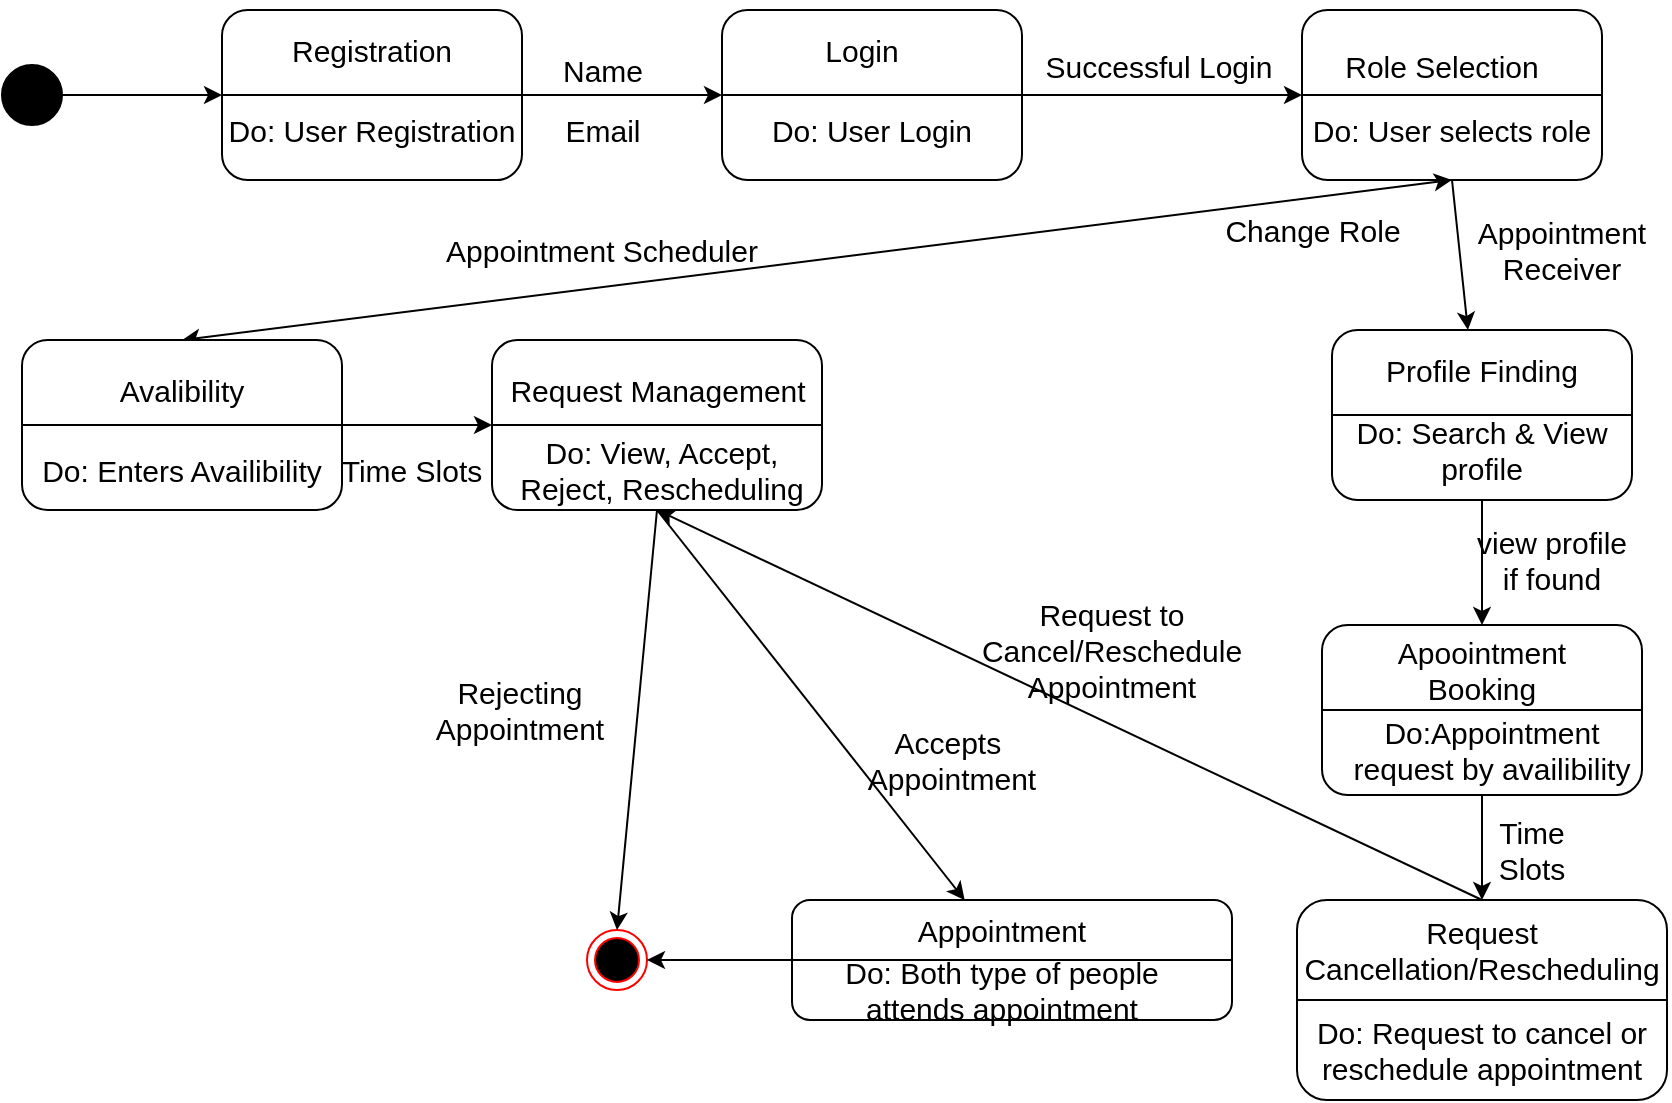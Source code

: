 <mxfile version="20.4.0" type="github">
  <diagram id="IlXmQVwIlRNlIxaem6aV" name="Page-1">
    <mxGraphModel dx="1038" dy="564" grid="1" gridSize="10" guides="1" tooltips="1" connect="1" arrows="1" fold="1" page="1" pageScale="1" pageWidth="850" pageHeight="1100" math="0" shadow="0">
      <root>
        <mxCell id="0" />
        <mxCell id="1" parent="0" />
        <mxCell id="gBFQYfqRH2RBus-iAmRP-5" value="" style="ellipse;whiteSpace=wrap;html=1;aspect=fixed;strokeColor=#000000;fillColor=#000000;" parent="1" vertex="1">
          <mxGeometry x="5" y="42.5" width="30" height="30" as="geometry" />
        </mxCell>
        <mxCell id="gBFQYfqRH2RBus-iAmRP-7" value="" style="endArrow=classic;html=1;rounded=0;exitX=1;exitY=0.5;exitDx=0;exitDy=0;entryX=0;entryY=0.5;entryDx=0;entryDy=0;" parent="1" source="gBFQYfqRH2RBus-iAmRP-5" target="VKoerTB2J1z5HWA6ZFg2-4" edge="1">
          <mxGeometry width="50" height="50" relative="1" as="geometry">
            <mxPoint x="305" y="190" as="sourcePoint" />
            <mxPoint x="115" y="45" as="targetPoint" />
          </mxGeometry>
        </mxCell>
        <mxCell id="VKoerTB2J1z5HWA6ZFg2-1" value="" style="ellipse;html=1;shape=endState;fillColor=#000000;strokeColor=#ff0000;fontSize=12;fontColor=#000000;" parent="1" vertex="1">
          <mxGeometry x="297.5" y="475" width="30" height="30" as="geometry" />
        </mxCell>
        <mxCell id="VKoerTB2J1z5HWA6ZFg2-4" value="" style="rounded=1;whiteSpace=wrap;html=1;fontSize=12;fontColor=#000000;verticalAlign=top;" parent="1" vertex="1">
          <mxGeometry x="115" y="15" width="150" height="85" as="geometry" />
        </mxCell>
        <mxCell id="VKoerTB2J1z5HWA6ZFg2-5" value="" style="endArrow=none;html=1;rounded=0;labelBorderColor=none;strokeColor=#000000;fontSize=12;fontColor=#000000;exitX=0;exitY=0.5;exitDx=0;exitDy=0;entryX=1;entryY=0.5;entryDx=0;entryDy=0;" parent="1" source="VKoerTB2J1z5HWA6ZFg2-4" target="VKoerTB2J1z5HWA6ZFg2-4" edge="1">
          <mxGeometry width="50" height="50" relative="1" as="geometry">
            <mxPoint x="365" y="230" as="sourcePoint" />
            <mxPoint x="415" y="180" as="targetPoint" />
          </mxGeometry>
        </mxCell>
        <mxCell id="VKoerTB2J1z5HWA6ZFg2-6" value="Registration" style="text;html=1;strokeColor=none;fillColor=none;align=center;verticalAlign=middle;whiteSpace=wrap;rounded=0;fontSize=15;fontColor=#000000;" parent="1" vertex="1">
          <mxGeometry x="160" y="20" width="60" height="30" as="geometry" />
        </mxCell>
        <mxCell id="VKoerTB2J1z5HWA6ZFg2-7" value="Do: User Registration" style="text;html=1;strokeColor=none;fillColor=none;align=center;verticalAlign=middle;whiteSpace=wrap;rounded=0;fontSize=15;fontColor=#000000;" parent="1" vertex="1">
          <mxGeometry x="115" y="60" width="150" height="30" as="geometry" />
        </mxCell>
        <mxCell id="VKoerTB2J1z5HWA6ZFg2-14" value="" style="rounded=1;whiteSpace=wrap;html=1;fontSize=12;fontColor=#000000;verticalAlign=top;" parent="1" vertex="1">
          <mxGeometry x="365" y="15" width="150" height="85" as="geometry" />
        </mxCell>
        <mxCell id="VKoerTB2J1z5HWA6ZFg2-15" value="" style="endArrow=classic;html=1;rounded=0;exitX=1;exitY=0.5;exitDx=0;exitDy=0;entryX=0;entryY=0.5;entryDx=0;entryDy=0;" parent="1" source="VKoerTB2J1z5HWA6ZFg2-4" target="VKoerTB2J1z5HWA6ZFg2-14" edge="1">
          <mxGeometry width="50" height="50" relative="1" as="geometry">
            <mxPoint x="277.5" y="60" as="sourcePoint" />
            <mxPoint x="357.5" y="60" as="targetPoint" />
          </mxGeometry>
        </mxCell>
        <mxCell id="VKoerTB2J1z5HWA6ZFg2-16" value="Name" style="text;html=1;align=center;verticalAlign=middle;resizable=0;points=[];autosize=1;strokeColor=none;fillColor=none;fontSize=15;fontColor=#000000;" parent="1" vertex="1">
          <mxGeometry x="275" y="30" width="60" height="30" as="geometry" />
        </mxCell>
        <mxCell id="VKoerTB2J1z5HWA6ZFg2-17" value="Email" style="text;html=1;align=center;verticalAlign=middle;resizable=0;points=[];autosize=1;strokeColor=none;fillColor=none;fontSize=15;fontColor=#000000;" parent="1" vertex="1">
          <mxGeometry x="275" y="60" width="60" height="30" as="geometry" />
        </mxCell>
        <mxCell id="VKoerTB2J1z5HWA6ZFg2-18" value="" style="endArrow=none;html=1;rounded=0;labelBorderColor=none;strokeColor=#000000;fontSize=12;fontColor=#000000;exitX=0;exitY=0.5;exitDx=0;exitDy=0;entryX=1;entryY=0.5;entryDx=0;entryDy=0;" parent="1" source="VKoerTB2J1z5HWA6ZFg2-14" target="VKoerTB2J1z5HWA6ZFg2-14" edge="1">
          <mxGeometry width="50" height="50" relative="1" as="geometry">
            <mxPoint x="390" y="70" as="sourcePoint" />
            <mxPoint x="540" y="70" as="targetPoint" />
          </mxGeometry>
        </mxCell>
        <mxCell id="VKoerTB2J1z5HWA6ZFg2-19" value="Login" style="text;html=1;strokeColor=none;fillColor=none;align=center;verticalAlign=middle;whiteSpace=wrap;rounded=0;fontSize=15;fontColor=#000000;" parent="1" vertex="1">
          <mxGeometry x="405" y="10" width="60" height="50" as="geometry" />
        </mxCell>
        <mxCell id="VKoerTB2J1z5HWA6ZFg2-20" value="Do: User Login" style="text;html=1;strokeColor=none;fillColor=none;align=center;verticalAlign=middle;whiteSpace=wrap;rounded=0;fontSize=15;fontColor=#000000;" parent="1" vertex="1">
          <mxGeometry x="385" y="60" width="110" height="30" as="geometry" />
        </mxCell>
        <mxCell id="VKoerTB2J1z5HWA6ZFg2-28" value="" style="rounded=1;whiteSpace=wrap;html=1;fontSize=12;fontColor=#000000;verticalAlign=top;" parent="1" vertex="1">
          <mxGeometry x="655" y="15" width="150" height="85" as="geometry" />
        </mxCell>
        <mxCell id="VKoerTB2J1z5HWA6ZFg2-29" value="" style="endArrow=none;html=1;rounded=0;labelBorderColor=none;strokeColor=#000000;fontSize=15;fontColor=#000000;entryX=1;entryY=0.5;entryDx=0;entryDy=0;exitX=0;exitY=0.5;exitDx=0;exitDy=0;" parent="1" source="VKoerTB2J1z5HWA6ZFg2-28" target="VKoerTB2J1z5HWA6ZFg2-28" edge="1">
          <mxGeometry width="50" height="50" relative="1" as="geometry">
            <mxPoint x="665" y="82.5" as="sourcePoint" />
            <mxPoint x="715" y="32.5" as="targetPoint" />
          </mxGeometry>
        </mxCell>
        <mxCell id="VKoerTB2J1z5HWA6ZFg2-30" value="Role Selection" style="text;html=1;strokeColor=none;fillColor=none;align=center;verticalAlign=middle;whiteSpace=wrap;rounded=0;fontSize=15;fontColor=#000000;" parent="1" vertex="1">
          <mxGeometry x="675" y="20" width="100" height="45" as="geometry" />
        </mxCell>
        <mxCell id="VKoerTB2J1z5HWA6ZFg2-31" value="Do: User selects role" style="text;html=1;strokeColor=none;fillColor=none;align=center;verticalAlign=middle;whiteSpace=wrap;rounded=0;fontSize=15;fontColor=#000000;" parent="1" vertex="1">
          <mxGeometry x="655" y="60" width="150" height="30" as="geometry" />
        </mxCell>
        <mxCell id="VKoerTB2J1z5HWA6ZFg2-32" value="Successful Login" style="text;html=1;align=center;verticalAlign=middle;resizable=0;points=[];autosize=1;strokeColor=none;fillColor=none;fontSize=15;fontColor=#000000;" parent="1" vertex="1">
          <mxGeometry x="512.5" y="27.5" width="140" height="30" as="geometry" />
        </mxCell>
        <mxCell id="VKoerTB2J1z5HWA6ZFg2-35" value="" style="endArrow=classic;startArrow=classic;html=1;rounded=0;labelBorderColor=none;strokeColor=#000000;fontSize=12;fontColor=#000000;entryX=0.5;entryY=1;entryDx=0;entryDy=0;exitX=0.5;exitY=0;exitDx=0;exitDy=0;" parent="1" source="VKoerTB2J1z5HWA6ZFg2-39" target="VKoerTB2J1z5HWA6ZFg2-28" edge="1">
          <mxGeometry width="50" height="50" relative="1" as="geometry">
            <mxPoint x="615" y="160" as="sourcePoint" />
            <mxPoint x="705" y="160" as="targetPoint" />
          </mxGeometry>
        </mxCell>
        <mxCell id="VKoerTB2J1z5HWA6ZFg2-37" value="Change Role" style="text;html=1;align=center;verticalAlign=middle;resizable=0;points=[];autosize=1;strokeColor=none;fillColor=none;fontSize=15;fontColor=#000000;" parent="1" vertex="1">
          <mxGeometry x="605" y="110" width="110" height="30" as="geometry" />
        </mxCell>
        <mxCell id="VKoerTB2J1z5HWA6ZFg2-39" value="" style="rounded=1;whiteSpace=wrap;html=1;fontSize=12;fontColor=#000000;verticalAlign=top;" parent="1" vertex="1">
          <mxGeometry x="15" y="180" width="160" height="85" as="geometry" />
        </mxCell>
        <mxCell id="VKoerTB2J1z5HWA6ZFg2-40" value="" style="endArrow=none;html=1;rounded=0;labelBorderColor=none;strokeColor=#000000;fontSize=15;fontColor=#000000;exitX=0;exitY=0.5;exitDx=0;exitDy=0;entryX=1;entryY=0.5;entryDx=0;entryDy=0;" parent="1" source="VKoerTB2J1z5HWA6ZFg2-39" target="VKoerTB2J1z5HWA6ZFg2-39" edge="1">
          <mxGeometry width="50" height="50" relative="1" as="geometry">
            <mxPoint x="380" y="280" as="sourcePoint" />
            <mxPoint x="430" y="230" as="targetPoint" />
          </mxGeometry>
        </mxCell>
        <mxCell id="VKoerTB2J1z5HWA6ZFg2-41" value="Do: Enters Availibility " style="text;html=1;strokeColor=none;fillColor=none;align=center;verticalAlign=middle;whiteSpace=wrap;rounded=0;fontSize=15;fontColor=#000000;" parent="1" vertex="1">
          <mxGeometry x="20" y="230" width="150" height="30" as="geometry" />
        </mxCell>
        <mxCell id="VKoerTB2J1z5HWA6ZFg2-42" value="Avalibility" style="text;html=1;strokeColor=none;fillColor=none;align=center;verticalAlign=middle;whiteSpace=wrap;rounded=0;fontSize=15;fontColor=#000000;" parent="1" vertex="1">
          <mxGeometry x="65" y="190" width="60" height="30" as="geometry" />
        </mxCell>
        <mxCell id="VKoerTB2J1z5HWA6ZFg2-44" value="&lt;div&gt;Appointment Scheduler&lt;br&gt;&lt;/div&gt;" style="text;html=1;strokeColor=none;fillColor=none;align=center;verticalAlign=middle;whiteSpace=wrap;rounded=0;fontSize=15;fontColor=#000000;" parent="1" vertex="1">
          <mxGeometry x="190" y="120" width="230" height="30" as="geometry" />
        </mxCell>
        <mxCell id="VKoerTB2J1z5HWA6ZFg2-45" value="&lt;div&gt;Appointment&lt;/div&gt;&lt;div&gt;Receiver&lt;/div&gt;" style="text;html=1;strokeColor=none;fillColor=none;align=center;verticalAlign=middle;whiteSpace=wrap;rounded=0;fontSize=15;fontColor=#000000;" parent="1" vertex="1">
          <mxGeometry x="740" y="120" width="90" height="30" as="geometry" />
        </mxCell>
        <mxCell id="VKoerTB2J1z5HWA6ZFg2-47" value="" style="endArrow=classic;html=1;rounded=0;labelBorderColor=none;strokeColor=#000000;fontSize=15;fontColor=#000000;exitX=1;exitY=0.5;exitDx=0;exitDy=0;entryX=0;entryY=0.5;entryDx=0;entryDy=0;" parent="1" source="VKoerTB2J1z5HWA6ZFg2-39" target="VKoerTB2J1z5HWA6ZFg2-48" edge="1">
          <mxGeometry width="50" height="50" relative="1" as="geometry">
            <mxPoint x="380" y="280" as="sourcePoint" />
            <mxPoint x="280" y="223" as="targetPoint" />
          </mxGeometry>
        </mxCell>
        <mxCell id="VKoerTB2J1z5HWA6ZFg2-48" value="" style="rounded=1;whiteSpace=wrap;html=1;fontSize=12;fontColor=#000000;verticalAlign=top;" parent="1" vertex="1">
          <mxGeometry x="250" y="180" width="165" height="85" as="geometry" />
        </mxCell>
        <mxCell id="VKoerTB2J1z5HWA6ZFg2-49" value="" style="endArrow=none;html=1;rounded=0;labelBorderColor=none;strokeColor=#000000;fontSize=15;fontColor=#000000;exitX=0;exitY=0.5;exitDx=0;exitDy=0;entryX=1;entryY=0.5;entryDx=0;entryDy=0;" parent="1" source="VKoerTB2J1z5HWA6ZFg2-48" target="VKoerTB2J1z5HWA6ZFg2-48" edge="1">
          <mxGeometry width="50" height="50" relative="1" as="geometry">
            <mxPoint x="25" y="232.5" as="sourcePoint" />
            <mxPoint x="185" y="232.5" as="targetPoint" />
          </mxGeometry>
        </mxCell>
        <mxCell id="VKoerTB2J1z5HWA6ZFg2-52" value="Time Slots" style="text;html=1;strokeColor=none;fillColor=none;align=center;verticalAlign=middle;whiteSpace=wrap;rounded=0;fontSize=15;fontColor=#000000;" parent="1" vertex="1">
          <mxGeometry x="170" y="230" width="80" height="30" as="geometry" />
        </mxCell>
        <mxCell id="VKoerTB2J1z5HWA6ZFg2-54" value="Request Management" style="text;html=1;strokeColor=none;fillColor=none;align=center;verticalAlign=middle;whiteSpace=wrap;rounded=0;fontSize=15;fontColor=#000000;" parent="1" vertex="1">
          <mxGeometry x="257.5" y="190" width="150" height="30" as="geometry" />
        </mxCell>
        <mxCell id="VKoerTB2J1z5HWA6ZFg2-55" value="Do: View, Accept, Reject, Rescheduling" style="text;html=1;strokeColor=none;fillColor=none;align=center;verticalAlign=middle;whiteSpace=wrap;rounded=0;fontSize=15;fontColor=#000000;" parent="1" vertex="1">
          <mxGeometry x="260" y="230" width="150" height="30" as="geometry" />
        </mxCell>
        <mxCell id="VKoerTB2J1z5HWA6ZFg2-56" value="&lt;div&gt;Rejecting&lt;/div&gt;&lt;div&gt;Appointment&lt;br&gt;&lt;/div&gt;" style="text;html=1;strokeColor=none;fillColor=none;align=center;verticalAlign=middle;whiteSpace=wrap;rounded=0;fontSize=15;fontColor=#000000;" parent="1" vertex="1">
          <mxGeometry x="220" y="345" width="87.5" height="40" as="geometry" />
        </mxCell>
        <mxCell id="VKoerTB2J1z5HWA6ZFg2-57" value="" style="rounded=1;whiteSpace=wrap;html=1;strokeColor=default;fontSize=15;fontColor=#000000;fillColor=default;" parent="1" vertex="1">
          <mxGeometry x="670" y="175" width="150" height="85" as="geometry" />
        </mxCell>
        <mxCell id="VKoerTB2J1z5HWA6ZFg2-58" value="" style="endArrow=none;html=1;rounded=0;labelBorderColor=none;strokeColor=#000000;fontSize=15;fontColor=#000000;entryX=1;entryY=0.5;entryDx=0;entryDy=0;exitX=0;exitY=0.5;exitDx=0;exitDy=0;" parent="1" source="VKoerTB2J1z5HWA6ZFg2-57" target="VKoerTB2J1z5HWA6ZFg2-57" edge="1">
          <mxGeometry width="50" height="50" relative="1" as="geometry">
            <mxPoint x="380" y="310" as="sourcePoint" />
            <mxPoint x="430" y="260" as="targetPoint" />
          </mxGeometry>
        </mxCell>
        <mxCell id="VKoerTB2J1z5HWA6ZFg2-59" value="Profile Finding" style="text;html=1;strokeColor=none;fillColor=none;align=center;verticalAlign=middle;whiteSpace=wrap;rounded=0;fontSize=15;fontColor=#000000;" parent="1" vertex="1">
          <mxGeometry x="680" y="180" width="130" height="30" as="geometry" />
        </mxCell>
        <mxCell id="VKoerTB2J1z5HWA6ZFg2-61" value="&lt;div&gt;Do: Search &amp;amp; View&lt;/div&gt;profile" style="text;html=1;strokeColor=none;fillColor=none;align=center;verticalAlign=middle;whiteSpace=wrap;rounded=0;fontSize=15;fontColor=#000000;" parent="1" vertex="1">
          <mxGeometry x="675" y="220" width="140" height="30" as="geometry" />
        </mxCell>
        <mxCell id="VKoerTB2J1z5HWA6ZFg2-64" value="" style="rounded=1;whiteSpace=wrap;html=1;fontSize=12;fontColor=#000000;verticalAlign=top;" parent="1" vertex="1">
          <mxGeometry x="665" y="322.5" width="160" height="85" as="geometry" />
        </mxCell>
        <mxCell id="VKoerTB2J1z5HWA6ZFg2-67" value="" style="endArrow=none;html=1;rounded=0;labelBorderColor=none;strokeColor=#000000;fontSize=15;fontColor=#000000;entryX=1;entryY=0.5;entryDx=0;entryDy=0;exitX=0;exitY=0.5;exitDx=0;exitDy=0;" parent="1" source="VKoerTB2J1z5HWA6ZFg2-64" target="VKoerTB2J1z5HWA6ZFg2-64" edge="1">
          <mxGeometry width="50" height="50" relative="1" as="geometry">
            <mxPoint x="380" y="310" as="sourcePoint" />
            <mxPoint x="430" y="260" as="targetPoint" />
          </mxGeometry>
        </mxCell>
        <mxCell id="VKoerTB2J1z5HWA6ZFg2-68" value="Apoointment Booking" style="text;html=1;strokeColor=none;fillColor=none;align=center;verticalAlign=middle;whiteSpace=wrap;rounded=0;fontSize=15;fontColor=#000000;" parent="1" vertex="1">
          <mxGeometry x="680" y="330" width="130" height="30" as="geometry" />
        </mxCell>
        <mxCell id="VKoerTB2J1z5HWA6ZFg2-69" value="view profile if found" style="text;html=1;strokeColor=none;fillColor=none;align=center;verticalAlign=middle;whiteSpace=wrap;rounded=0;fontSize=15;fontColor=#000000;" parent="1" vertex="1">
          <mxGeometry x="740" y="270" width="80" height="40" as="geometry" />
        </mxCell>
        <mxCell id="VKoerTB2J1z5HWA6ZFg2-71" value="Do:Appointment request by availibility" style="text;html=1;strokeColor=none;fillColor=none;align=center;verticalAlign=middle;whiteSpace=wrap;rounded=0;fontSize=15;fontColor=#000000;" parent="1" vertex="1">
          <mxGeometry x="675" y="370" width="150" height="30" as="geometry" />
        </mxCell>
        <mxCell id="VKoerTB2J1z5HWA6ZFg2-74" value="" style="rounded=1;whiteSpace=wrap;html=1;strokeColor=default;fontSize=15;fontColor=#000000;fillColor=default;" parent="1" vertex="1">
          <mxGeometry x="652.5" y="460" width="185" height="100" as="geometry" />
        </mxCell>
        <mxCell id="VKoerTB2J1z5HWA6ZFg2-76" value="Time Slots" style="text;html=1;strokeColor=none;fillColor=none;align=center;verticalAlign=middle;whiteSpace=wrap;rounded=0;fontSize=15;fontColor=#000000;" parent="1" vertex="1">
          <mxGeometry x="740" y="420" width="60" height="30" as="geometry" />
        </mxCell>
        <mxCell id="VKoerTB2J1z5HWA6ZFg2-77" value="" style="endArrow=classic;html=1;rounded=0;labelBorderColor=none;strokeColor=#000000;fontSize=15;fontColor=#000000;entryX=0.5;entryY=0;entryDx=0;entryDy=0;exitX=0.5;exitY=1;exitDx=0;exitDy=0;" parent="1" source="VKoerTB2J1z5HWA6ZFg2-64" target="VKoerTB2J1z5HWA6ZFg2-74" edge="1">
          <mxGeometry width="50" height="50" relative="1" as="geometry">
            <mxPoint x="380" y="310" as="sourcePoint" />
            <mxPoint x="430" y="260" as="targetPoint" />
          </mxGeometry>
        </mxCell>
        <mxCell id="VKoerTB2J1z5HWA6ZFg2-79" value="" style="endArrow=none;html=1;rounded=0;labelBorderColor=none;strokeColor=#000000;fontSize=15;fontColor=#000000;entryX=1;entryY=0.5;entryDx=0;entryDy=0;exitX=0;exitY=0.5;exitDx=0;exitDy=0;" parent="1" source="VKoerTB2J1z5HWA6ZFg2-74" target="VKoerTB2J1z5HWA6ZFg2-74" edge="1">
          <mxGeometry width="50" height="50" relative="1" as="geometry">
            <mxPoint x="380" y="310" as="sourcePoint" />
            <mxPoint x="430" y="260" as="targetPoint" />
          </mxGeometry>
        </mxCell>
        <mxCell id="VKoerTB2J1z5HWA6ZFg2-80" value="Request Cancellation/Rescheduling" style="text;html=1;strokeColor=none;fillColor=none;align=center;verticalAlign=middle;whiteSpace=wrap;rounded=0;fontSize=15;fontColor=#000000;" parent="1" vertex="1">
          <mxGeometry x="655" y="470" width="180" height="30" as="geometry" />
        </mxCell>
        <mxCell id="VKoerTB2J1z5HWA6ZFg2-82" value="" style="endArrow=classic;html=1;rounded=0;labelBorderColor=none;strokeColor=#000000;fontSize=15;fontColor=#000000;exitX=0.5;exitY=0;exitDx=0;exitDy=0;entryX=0.5;entryY=1;entryDx=0;entryDy=0;" parent="1" source="VKoerTB2J1z5HWA6ZFg2-74" target="VKoerTB2J1z5HWA6ZFg2-48" edge="1">
          <mxGeometry width="50" height="50" relative="1" as="geometry">
            <mxPoint x="380" y="350" as="sourcePoint" />
            <mxPoint x="430" y="300" as="targetPoint" />
          </mxGeometry>
        </mxCell>
        <mxCell id="VKoerTB2J1z5HWA6ZFg2-83" value="" style="endArrow=classic;html=1;rounded=0;labelBorderColor=none;strokeColor=#000000;fontSize=15;fontColor=#000000;exitX=0.5;exitY=1;exitDx=0;exitDy=0;entryX=0.5;entryY=0;entryDx=0;entryDy=0;" parent="1" source="VKoerTB2J1z5HWA6ZFg2-48" target="VKoerTB2J1z5HWA6ZFg2-1" edge="1">
          <mxGeometry width="50" height="50" relative="1" as="geometry">
            <mxPoint x="380" y="350" as="sourcePoint" />
            <mxPoint x="430" y="300" as="targetPoint" />
          </mxGeometry>
        </mxCell>
        <mxCell id="VKoerTB2J1z5HWA6ZFg2-84" value="Request to Cancel/Reschedule Appointment" style="text;html=1;strokeColor=none;fillColor=none;align=center;verticalAlign=middle;whiteSpace=wrap;rounded=0;fontSize=15;fontColor=#000000;" parent="1" vertex="1">
          <mxGeometry x="480" y="290" width="160" height="90" as="geometry" />
        </mxCell>
        <mxCell id="VKoerTB2J1z5HWA6ZFg2-85" value="Do: Request to cancel or reschedule appointment" style="text;html=1;strokeColor=none;fillColor=none;align=center;verticalAlign=middle;whiteSpace=wrap;rounded=0;fontSize=15;fontColor=#000000;" parent="1" vertex="1">
          <mxGeometry x="660" y="520" width="170" height="30" as="geometry" />
        </mxCell>
        <mxCell id="VKoerTB2J1z5HWA6ZFg2-86" value="" style="rounded=1;whiteSpace=wrap;html=1;strokeColor=default;fontSize=15;fontColor=#000000;fillColor=default;" parent="1" vertex="1">
          <mxGeometry x="400" y="460" width="220" height="60" as="geometry" />
        </mxCell>
        <mxCell id="VKoerTB2J1z5HWA6ZFg2-87" value="" style="endArrow=none;html=1;rounded=0;labelBorderColor=none;strokeColor=#000000;fontSize=15;fontColor=#000000;entryX=1;entryY=0.5;entryDx=0;entryDy=0;exitX=0;exitY=0.5;exitDx=0;exitDy=0;" parent="1" source="VKoerTB2J1z5HWA6ZFg2-86" target="VKoerTB2J1z5HWA6ZFg2-86" edge="1">
          <mxGeometry width="50" height="50" relative="1" as="geometry">
            <mxPoint x="380" y="310" as="sourcePoint" />
            <mxPoint x="430" y="260" as="targetPoint" />
          </mxGeometry>
        </mxCell>
        <mxCell id="VKoerTB2J1z5HWA6ZFg2-88" value="Appointment" style="text;html=1;strokeColor=none;fillColor=none;align=center;verticalAlign=middle;whiteSpace=wrap;rounded=0;fontSize=15;fontColor=#000000;" parent="1" vertex="1">
          <mxGeometry x="455" y="460" width="100" height="30" as="geometry" />
        </mxCell>
        <mxCell id="VKoerTB2J1z5HWA6ZFg2-90" value="Do: Both type of people attends appointment" style="text;html=1;strokeColor=none;fillColor=none;align=center;verticalAlign=middle;whiteSpace=wrap;rounded=0;fontSize=15;fontColor=#000000;" parent="1" vertex="1">
          <mxGeometry x="400" y="490" width="210" height="30" as="geometry" />
        </mxCell>
        <mxCell id="VKoerTB2J1z5HWA6ZFg2-91" value="" style="endArrow=classic;html=1;rounded=0;labelBorderColor=none;strokeColor=#000000;fontSize=15;fontColor=#000000;exitX=0.5;exitY=1;exitDx=0;exitDy=0;" parent="1" source="VKoerTB2J1z5HWA6ZFg2-48" target="VKoerTB2J1z5HWA6ZFg2-86" edge="1">
          <mxGeometry width="50" height="50" relative="1" as="geometry">
            <mxPoint x="380" y="320" as="sourcePoint" />
            <mxPoint x="430" y="270" as="targetPoint" />
          </mxGeometry>
        </mxCell>
        <mxCell id="VKoerTB2J1z5HWA6ZFg2-92" value="Accepts&amp;nbsp; Appointment" style="text;html=1;strokeColor=none;fillColor=none;align=center;verticalAlign=middle;whiteSpace=wrap;rounded=0;fontSize=15;fontColor=#000000;" parent="1" vertex="1">
          <mxGeometry x="430" y="375" width="100" height="30" as="geometry" />
        </mxCell>
        <mxCell id="VKoerTB2J1z5HWA6ZFg2-94" value="" style="endArrow=classic;html=1;rounded=0;exitX=0.5;exitY=1;exitDx=0;exitDy=0;entryX=0.5;entryY=0;entryDx=0;entryDy=0;" parent="1" source="VKoerTB2J1z5HWA6ZFg2-57" target="VKoerTB2J1z5HWA6ZFg2-64" edge="1">
          <mxGeometry width="50" height="50" relative="1" as="geometry">
            <mxPoint x="605" y="280" as="sourcePoint" />
            <mxPoint x="705" y="280" as="targetPoint" />
          </mxGeometry>
        </mxCell>
        <mxCell id="VKoerTB2J1z5HWA6ZFg2-95" value="" style="endArrow=classic;html=1;rounded=0;entryX=0;entryY=0.5;entryDx=0;entryDy=0;exitX=1;exitY=0.5;exitDx=0;exitDy=0;" parent="1" source="VKoerTB2J1z5HWA6ZFg2-14" target="VKoerTB2J1z5HWA6ZFg2-28" edge="1">
          <mxGeometry width="50" height="50" relative="1" as="geometry">
            <mxPoint x="540" y="50" as="sourcePoint" />
            <mxPoint x="635" y="57" as="targetPoint" />
          </mxGeometry>
        </mxCell>
        <mxCell id="VKoerTB2J1z5HWA6ZFg2-96" value="" style="endArrow=classic;html=1;rounded=0;exitX=0.5;exitY=1;exitDx=0;exitDy=0;entryX=0.453;entryY=0;entryDx=0;entryDy=0;entryPerimeter=0;" parent="1" source="VKoerTB2J1z5HWA6ZFg2-28" target="VKoerTB2J1z5HWA6ZFg2-57" edge="1">
          <mxGeometry width="50" height="50" relative="1" as="geometry">
            <mxPoint x="725" y="160" as="sourcePoint" />
            <mxPoint x="825" y="160" as="targetPoint" />
          </mxGeometry>
        </mxCell>
        <mxCell id="36loL177hWOFJIT1uorp-2" value="" style="endArrow=classic;html=1;rounded=0;exitX=0;exitY=0.5;exitDx=0;exitDy=0;entryX=1;entryY=0.5;entryDx=0;entryDy=0;" edge="1" parent="1" source="VKoerTB2J1z5HWA6ZFg2-86" target="VKoerTB2J1z5HWA6ZFg2-1">
          <mxGeometry width="50" height="50" relative="1" as="geometry">
            <mxPoint x="45" y="67.5" as="sourcePoint" />
            <mxPoint x="125" y="67.5" as="targetPoint" />
          </mxGeometry>
        </mxCell>
      </root>
    </mxGraphModel>
  </diagram>
</mxfile>
